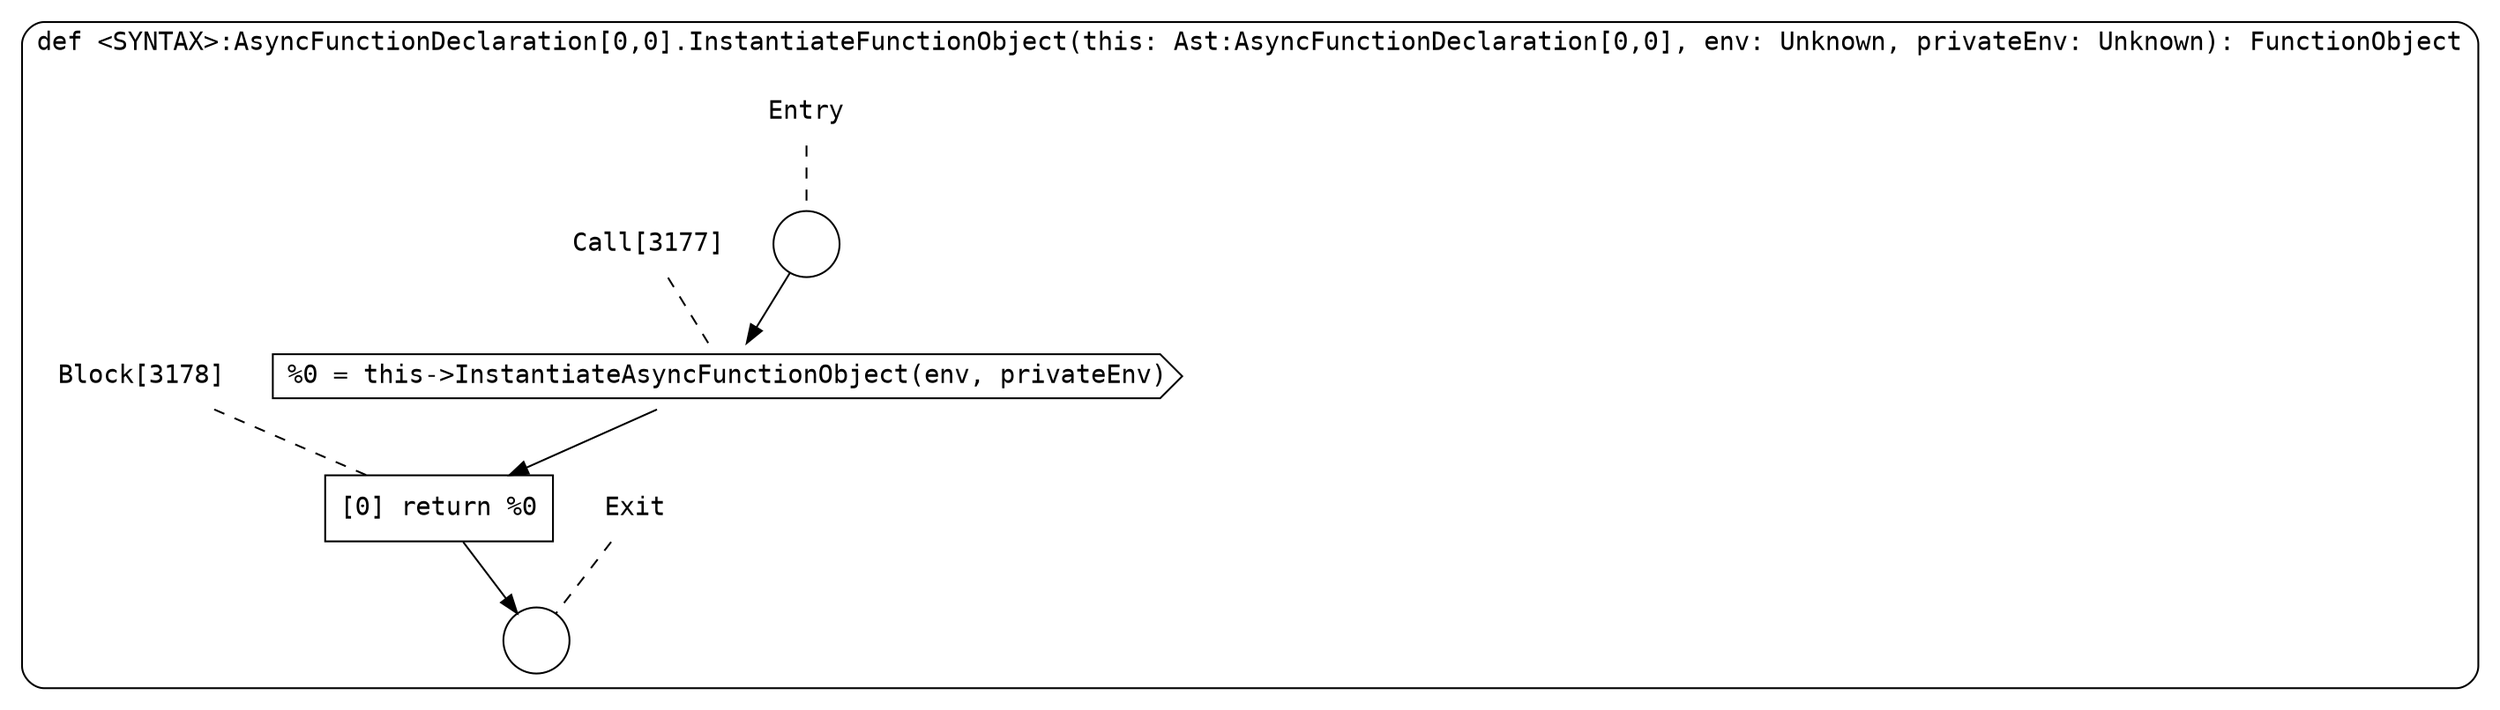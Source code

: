 digraph {
  graph [fontname = "Consolas"]
  node [fontname = "Consolas"]
  edge [fontname = "Consolas"]
  subgraph cluster843 {
    label = "def <SYNTAX>:AsyncFunctionDeclaration[0,0].InstantiateFunctionObject(this: Ast:AsyncFunctionDeclaration[0,0], env: Unknown, privateEnv: Unknown): FunctionObject"
    style = rounded
    cluster843_entry_name [shape=none, label=<<font color="black">Entry</font>>]
    cluster843_entry_name -> cluster843_entry [arrowhead=none, color="black", style=dashed]
    cluster843_entry [shape=circle label=" " color="black" fillcolor="white" style=filled]
    cluster843_entry -> node3177 [color="black"]
    cluster843_exit_name [shape=none, label=<<font color="black">Exit</font>>]
    cluster843_exit_name -> cluster843_exit [arrowhead=none, color="black", style=dashed]
    cluster843_exit [shape=circle label=" " color="black" fillcolor="white" style=filled]
    node3177_name [shape=none, label=<<font color="black">Call[3177]</font>>]
    node3177_name -> node3177 [arrowhead=none, color="black", style=dashed]
    node3177 [shape=cds, label=<<font color="black">%0 = this-&gt;InstantiateAsyncFunctionObject(env, privateEnv)</font>> color="black" fillcolor="white", style=filled]
    node3177 -> node3178 [color="black"]
    node3178_name [shape=none, label=<<font color="black">Block[3178]</font>>]
    node3178_name -> node3178 [arrowhead=none, color="black", style=dashed]
    node3178 [shape=box, label=<<font color="black">[0] return %0<BR ALIGN="LEFT"/></font>> color="black" fillcolor="white", style=filled]
    node3178 -> cluster843_exit [color="black"]
  }
}